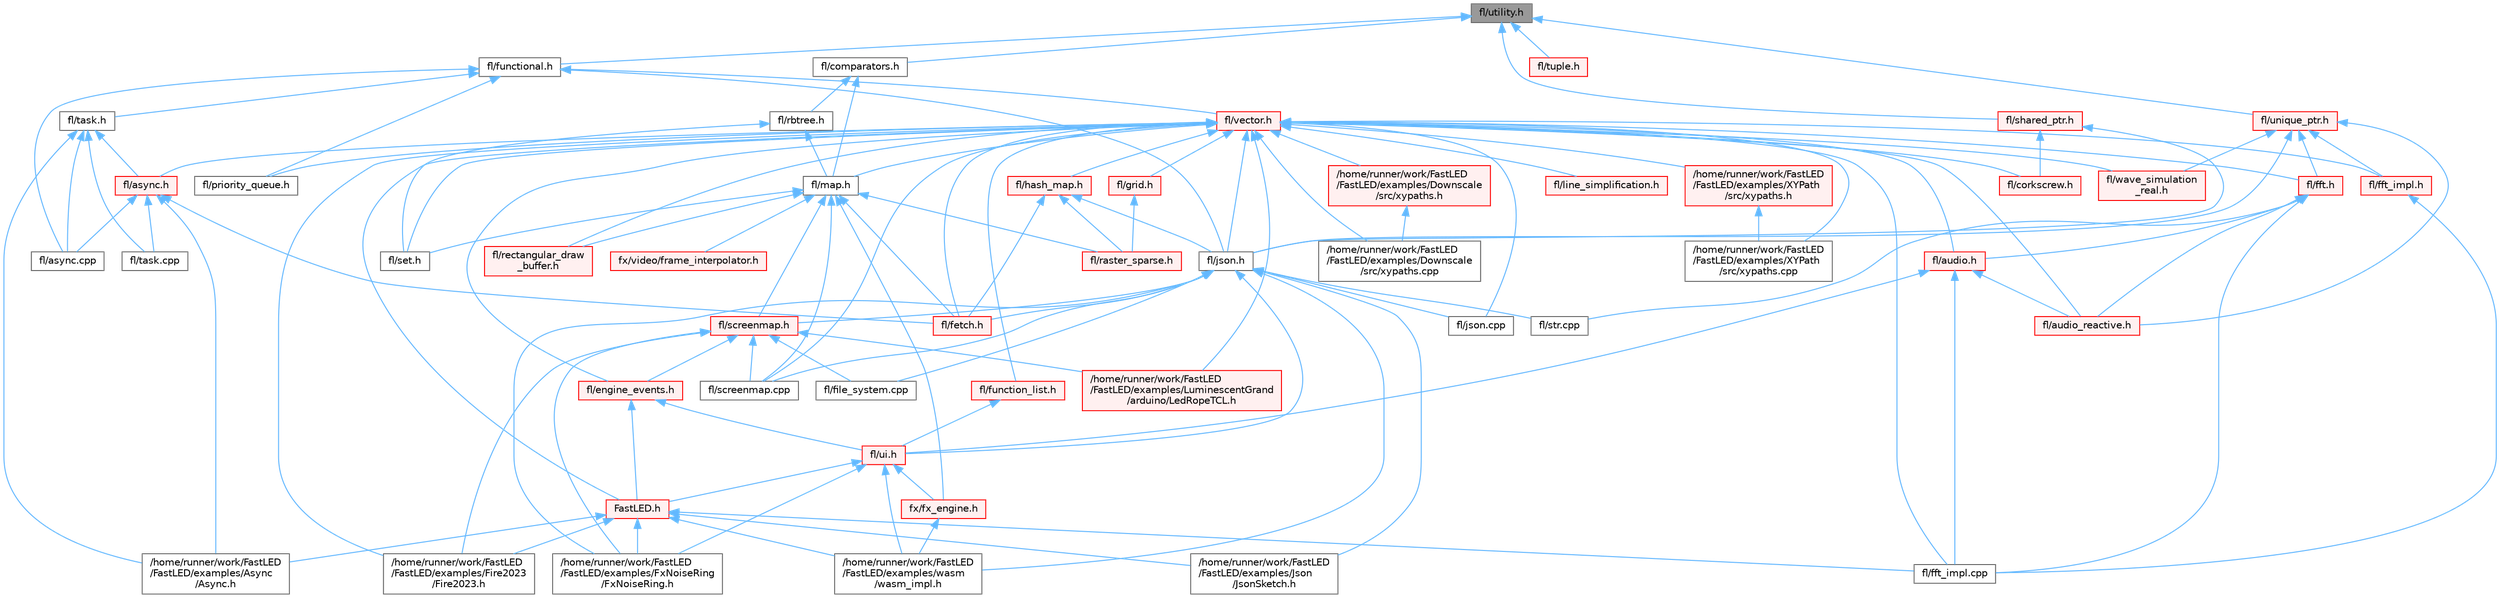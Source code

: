 digraph "fl/utility.h"
{
 // INTERACTIVE_SVG=YES
 // LATEX_PDF_SIZE
  bgcolor="transparent";
  edge [fontname=Helvetica,fontsize=10,labelfontname=Helvetica,labelfontsize=10];
  node [fontname=Helvetica,fontsize=10,shape=box,height=0.2,width=0.4];
  Node1 [id="Node000001",label="fl/utility.h",height=0.2,width=0.4,color="gray40", fillcolor="grey60", style="filled", fontcolor="black",tooltip=" "];
  Node1 -> Node2 [id="edge1_Node000001_Node000002",dir="back",color="steelblue1",style="solid",tooltip=" "];
  Node2 [id="Node000002",label="fl/comparators.h",height=0.2,width=0.4,color="grey40", fillcolor="white", style="filled",URL="$dc/d7e/comparators_8h.html",tooltip=" "];
  Node2 -> Node3 [id="edge2_Node000002_Node000003",dir="back",color="steelblue1",style="solid",tooltip=" "];
  Node3 [id="Node000003",label="fl/map.h",height=0.2,width=0.4,color="grey40", fillcolor="white", style="filled",URL="$dc/db7/map_8h.html",tooltip=" "];
  Node3 -> Node4 [id="edge3_Node000003_Node000004",dir="back",color="steelblue1",style="solid",tooltip=" "];
  Node4 [id="Node000004",label="fl/fetch.h",height=0.2,width=0.4,color="red", fillcolor="#FFF0F0", style="filled",URL="$d6/d6a/fetch_8h.html",tooltip="Unified HTTP fetch API for FastLED (cross-platform)"];
  Node3 -> Node7 [id="edge4_Node000003_Node000007",dir="back",color="steelblue1",style="solid",tooltip=" "];
  Node7 [id="Node000007",label="fl/raster_sparse.h",height=0.2,width=0.4,color="red", fillcolor="#FFF0F0", style="filled",URL="$d4/df9/raster__sparse_8h.html",tooltip=" "];
  Node3 -> Node22 [id="edge5_Node000003_Node000022",dir="back",color="steelblue1",style="solid",tooltip=" "];
  Node22 [id="Node000022",label="fl/rectangular_draw\l_buffer.h",height=0.2,width=0.4,color="red", fillcolor="#FFF0F0", style="filled",URL="$d9/df3/rectangular__draw__buffer_8h.html",tooltip=" "];
  Node3 -> Node24 [id="edge6_Node000003_Node000024",dir="back",color="steelblue1",style="solid",tooltip=" "];
  Node24 [id="Node000024",label="fl/screenmap.cpp",height=0.2,width=0.4,color="grey40", fillcolor="white", style="filled",URL="$d9/d6f/screenmap_8cpp.html",tooltip=" "];
  Node3 -> Node25 [id="edge7_Node000003_Node000025",dir="back",color="steelblue1",style="solid",tooltip=" "];
  Node25 [id="Node000025",label="fl/screenmap.h",height=0.2,width=0.4,color="red", fillcolor="#FFF0F0", style="filled",URL="$d7/d97/screenmap_8h.html",tooltip=" "];
  Node25 -> Node29 [id="edge8_Node000025_Node000029",dir="back",color="steelblue1",style="solid",tooltip=" "];
  Node29 [id="Node000029",label="/home/runner/work/FastLED\l/FastLED/examples/Fire2023\l/Fire2023.h",height=0.2,width=0.4,color="grey40", fillcolor="white", style="filled",URL="$de/d71/_fire2023_8h.html",tooltip=" "];
  Node25 -> Node33 [id="edge9_Node000025_Node000033",dir="back",color="steelblue1",style="solid",tooltip=" "];
  Node33 [id="Node000033",label="/home/runner/work/FastLED\l/FastLED/examples/FxNoiseRing\l/FxNoiseRing.h",height=0.2,width=0.4,color="grey40", fillcolor="white", style="filled",URL="$d5/d77/_fx_noise_ring_8h.html",tooltip=" "];
  Node25 -> Node36 [id="edge10_Node000025_Node000036",dir="back",color="steelblue1",style="solid",tooltip=" "];
  Node36 [id="Node000036",label="/home/runner/work/FastLED\l/FastLED/examples/LuminescentGrand\l/arduino/LedRopeTCL.h",height=0.2,width=0.4,color="red", fillcolor="#FFF0F0", style="filled",URL="$d9/d7e/_led_rope_t_c_l_8h.html",tooltip=" "];
  Node25 -> Node175 [id="edge11_Node000025_Node000175",dir="back",color="steelblue1",style="solid",tooltip=" "];
  Node175 [id="Node000175",label="fl/engine_events.h",height=0.2,width=0.4,color="red", fillcolor="#FFF0F0", style="filled",URL="$db/dc0/engine__events_8h.html",tooltip=" "];
  Node175 -> Node42 [id="edge12_Node000175_Node000042",dir="back",color="steelblue1",style="solid",tooltip=" "];
  Node42 [id="Node000042",label="FastLED.h",height=0.2,width=0.4,color="red", fillcolor="#FFF0F0", style="filled",URL="$db/d97/_fast_l_e_d_8h.html",tooltip="central include file for FastLED, defines the CFastLED class/object"];
  Node42 -> Node49 [id="edge13_Node000042_Node000049",dir="back",color="steelblue1",style="solid",tooltip=" "];
  Node49 [id="Node000049",label="/home/runner/work/FastLED\l/FastLED/examples/Async\l/Async.h",height=0.2,width=0.4,color="grey40", fillcolor="white", style="filled",URL="$d5/d1b/examples_2_async_2async_8h.html",tooltip=" "];
  Node42 -> Node29 [id="edge14_Node000042_Node000029",dir="back",color="steelblue1",style="solid",tooltip=" "];
  Node42 -> Node33 [id="edge15_Node000042_Node000033",dir="back",color="steelblue1",style="solid",tooltip=" "];
  Node42 -> Node89 [id="edge16_Node000042_Node000089",dir="back",color="steelblue1",style="solid",tooltip=" "];
  Node89 [id="Node000089",label="/home/runner/work/FastLED\l/FastLED/examples/Json\l/JsonSketch.h",height=0.2,width=0.4,color="grey40", fillcolor="white", style="filled",URL="$d0/dd3/_json_sketch_8h.html",tooltip=" "];
  Node42 -> Node121 [id="edge17_Node000042_Node000121",dir="back",color="steelblue1",style="solid",tooltip=" "];
  Node121 [id="Node000121",label="/home/runner/work/FastLED\l/FastLED/examples/wasm\l/wasm_impl.h",height=0.2,width=0.4,color="grey40", fillcolor="white", style="filled",URL="$da/d40/wasm__impl_8h.html",tooltip=" "];
  Node42 -> Node139 [id="edge18_Node000042_Node000139",dir="back",color="steelblue1",style="solid",tooltip=" "];
  Node139 [id="Node000139",label="fl/fft_impl.cpp",height=0.2,width=0.4,color="grey40", fillcolor="white", style="filled",URL="$d1/dff/fft__impl_8cpp.html",tooltip=" "];
  Node175 -> Node177 [id="edge19_Node000175_Node000177",dir="back",color="steelblue1",style="solid",tooltip=" "];
  Node177 [id="Node000177",label="fl/ui.h",height=0.2,width=0.4,color="red", fillcolor="#FFF0F0", style="filled",URL="$d9/d3b/ui_8h.html",tooltip=" "];
  Node177 -> Node33 [id="edge20_Node000177_Node000033",dir="back",color="steelblue1",style="solid",tooltip=" "];
  Node177 -> Node121 [id="edge21_Node000177_Node000121",dir="back",color="steelblue1",style="solid",tooltip=" "];
  Node177 -> Node42 [id="edge22_Node000177_Node000042",dir="back",color="steelblue1",style="solid",tooltip=" "];
  Node177 -> Node181 [id="edge23_Node000177_Node000181",dir="back",color="steelblue1",style="solid",tooltip=" "];
  Node181 [id="Node000181",label="fx/fx_engine.h",height=0.2,width=0.4,color="red", fillcolor="#FFF0F0", style="filled",URL="$d9/d3c/fx__engine_8h.html",tooltip=" "];
  Node181 -> Node121 [id="edge24_Node000181_Node000121",dir="back",color="steelblue1",style="solid",tooltip=" "];
  Node25 -> Node186 [id="edge25_Node000025_Node000186",dir="back",color="steelblue1",style="solid",tooltip=" "];
  Node186 [id="Node000186",label="fl/file_system.cpp",height=0.2,width=0.4,color="grey40", fillcolor="white", style="filled",URL="$d4/d37/file__system_8cpp.html",tooltip=" "];
  Node25 -> Node24 [id="edge26_Node000025_Node000024",dir="back",color="steelblue1",style="solid",tooltip=" "];
  Node3 -> Node196 [id="edge27_Node000003_Node000196",dir="back",color="steelblue1",style="solid",tooltip=" "];
  Node196 [id="Node000196",label="fl/set.h",height=0.2,width=0.4,color="grey40", fillcolor="white", style="filled",URL="$d4/d13/set_8h.html",tooltip=" "];
  Node3 -> Node181 [id="edge28_Node000003_Node000181",dir="back",color="steelblue1",style="solid",tooltip=" "];
  Node3 -> Node191 [id="edge29_Node000003_Node000191",dir="back",color="steelblue1",style="solid",tooltip=" "];
  Node191 [id="Node000191",label="fx/video/frame_interpolator.h",height=0.2,width=0.4,color="red", fillcolor="#FFF0F0", style="filled",URL="$d3/dda/frame__interpolator_8h.html",tooltip=" "];
  Node2 -> Node197 [id="edge30_Node000002_Node000197",dir="back",color="steelblue1",style="solid",tooltip=" "];
  Node197 [id="Node000197",label="fl/rbtree.h",height=0.2,width=0.4,color="grey40", fillcolor="white", style="filled",URL="$d5/ddf/rbtree_8h.html",tooltip=" "];
  Node197 -> Node3 [id="edge31_Node000197_Node000003",dir="back",color="steelblue1",style="solid",tooltip=" "];
  Node197 -> Node196 [id="edge32_Node000197_Node000196",dir="back",color="steelblue1",style="solid",tooltip=" "];
  Node1 -> Node198 [id="edge33_Node000001_Node000198",dir="back",color="steelblue1",style="solid",tooltip=" "];
  Node198 [id="Node000198",label="fl/functional.h",height=0.2,width=0.4,color="grey40", fillcolor="white", style="filled",URL="$d8/dea/functional_8h.html",tooltip=" "];
  Node198 -> Node199 [id="edge34_Node000198_Node000199",dir="back",color="steelblue1",style="solid",tooltip=" "];
  Node199 [id="Node000199",label="fl/async.cpp",height=0.2,width=0.4,color="grey40", fillcolor="white", style="filled",URL="$d0/d95/async_8cpp.html",tooltip=" "];
  Node198 -> Node200 [id="edge35_Node000198_Node000200",dir="back",color="steelblue1",style="solid",tooltip=" "];
  Node200 [id="Node000200",label="fl/json.h",height=0.2,width=0.4,color="grey40", fillcolor="white", style="filled",URL="$d7/d91/fl_2json_8h.html",tooltip="FastLED's Elegant JSON Library: fl::Json"];
  Node200 -> Node33 [id="edge36_Node000200_Node000033",dir="back",color="steelblue1",style="solid",tooltip=" "];
  Node200 -> Node89 [id="edge37_Node000200_Node000089",dir="back",color="steelblue1",style="solid",tooltip=" "];
  Node200 -> Node121 [id="edge38_Node000200_Node000121",dir="back",color="steelblue1",style="solid",tooltip=" "];
  Node200 -> Node4 [id="edge39_Node000200_Node000004",dir="back",color="steelblue1",style="solid",tooltip=" "];
  Node200 -> Node186 [id="edge40_Node000200_Node000186",dir="back",color="steelblue1",style="solid",tooltip=" "];
  Node200 -> Node201 [id="edge41_Node000200_Node000201",dir="back",color="steelblue1",style="solid",tooltip=" "];
  Node201 [id="Node000201",label="fl/json.cpp",height=0.2,width=0.4,color="grey40", fillcolor="white", style="filled",URL="$dd/d55/json_8cpp.html",tooltip=" "];
  Node200 -> Node24 [id="edge42_Node000200_Node000024",dir="back",color="steelblue1",style="solid",tooltip=" "];
  Node200 -> Node25 [id="edge43_Node000200_Node000025",dir="back",color="steelblue1",style="solid",tooltip=" "];
  Node200 -> Node202 [id="edge44_Node000200_Node000202",dir="back",color="steelblue1",style="solid",tooltip=" "];
  Node202 [id="Node000202",label="fl/str.cpp",height=0.2,width=0.4,color="grey40", fillcolor="white", style="filled",URL="$d1/d1f/str_8cpp.html",tooltip=" "];
  Node200 -> Node177 [id="edge45_Node000200_Node000177",dir="back",color="steelblue1",style="solid",tooltip=" "];
  Node198 -> Node203 [id="edge46_Node000198_Node000203",dir="back",color="steelblue1",style="solid",tooltip=" "];
  Node203 [id="Node000203",label="fl/priority_queue.h",height=0.2,width=0.4,color="grey40", fillcolor="white", style="filled",URL="$d4/da1/priority__queue_8h.html",tooltip=" "];
  Node198 -> Node204 [id="edge47_Node000198_Node000204",dir="back",color="steelblue1",style="solid",tooltip=" "];
  Node204 [id="Node000204",label="fl/task.h",height=0.2,width=0.4,color="grey40", fillcolor="white", style="filled",URL="$db/da4/task_8h.html",tooltip=" "];
  Node204 -> Node49 [id="edge48_Node000204_Node000049",dir="back",color="steelblue1",style="solid",tooltip=" "];
  Node204 -> Node199 [id="edge49_Node000204_Node000199",dir="back",color="steelblue1",style="solid",tooltip=" "];
  Node204 -> Node205 [id="edge50_Node000204_Node000205",dir="back",color="steelblue1",style="solid",tooltip=" "];
  Node205 [id="Node000205",label="fl/async.h",height=0.2,width=0.4,color="red", fillcolor="#FFF0F0", style="filled",URL="$df/d4c/src_2fl_2async_8h.html",tooltip="Generic asynchronous task management for FastLED."];
  Node205 -> Node49 [id="edge51_Node000205_Node000049",dir="back",color="steelblue1",style="solid",tooltip=" "];
  Node205 -> Node199 [id="edge52_Node000205_Node000199",dir="back",color="steelblue1",style="solid",tooltip=" "];
  Node205 -> Node4 [id="edge53_Node000205_Node000004",dir="back",color="steelblue1",style="solid",tooltip=" "];
  Node205 -> Node206 [id="edge54_Node000205_Node000206",dir="back",color="steelblue1",style="solid",tooltip=" "];
  Node206 [id="Node000206",label="fl/task.cpp",height=0.2,width=0.4,color="grey40", fillcolor="white", style="filled",URL="$d9/d9c/task_8cpp.html",tooltip=" "];
  Node204 -> Node206 [id="edge55_Node000204_Node000206",dir="back",color="steelblue1",style="solid",tooltip=" "];
  Node198 -> Node207 [id="edge56_Node000198_Node000207",dir="back",color="steelblue1",style="solid",tooltip=" "];
  Node207 [id="Node000207",label="fl/vector.h",height=0.2,width=0.4,color="red", fillcolor="#FFF0F0", style="filled",URL="$d6/d68/vector_8h.html",tooltip=" "];
  Node207 -> Node208 [id="edge57_Node000207_Node000208",dir="back",color="steelblue1",style="solid",tooltip=" "];
  Node208 [id="Node000208",label="/home/runner/work/FastLED\l/FastLED/examples/Downscale\l/src/xypaths.cpp",height=0.2,width=0.4,color="grey40", fillcolor="white", style="filled",URL="$dd/d96/_downscale_2src_2xypaths_8cpp.html",tooltip=" "];
  Node207 -> Node209 [id="edge58_Node000207_Node000209",dir="back",color="steelblue1",style="solid",tooltip=" "];
  Node209 [id="Node000209",label="/home/runner/work/FastLED\l/FastLED/examples/Downscale\l/src/xypaths.h",height=0.2,width=0.4,color="red", fillcolor="#FFF0F0", style="filled",URL="$de/d75/_downscale_2src_2xypaths_8h.html",tooltip=" "];
  Node209 -> Node208 [id="edge59_Node000209_Node000208",dir="back",color="steelblue1",style="solid",tooltip=" "];
  Node207 -> Node29 [id="edge60_Node000207_Node000029",dir="back",color="steelblue1",style="solid",tooltip=" "];
  Node207 -> Node36 [id="edge61_Node000207_Node000036",dir="back",color="steelblue1",style="solid",tooltip=" "];
  Node207 -> Node210 [id="edge62_Node000207_Node000210",dir="back",color="steelblue1",style="solid",tooltip=" "];
  Node210 [id="Node000210",label="/home/runner/work/FastLED\l/FastLED/examples/XYPath\l/src/xypaths.cpp",height=0.2,width=0.4,color="grey40", fillcolor="white", style="filled",URL="$d8/d55/_x_y_path_2src_2xypaths_8cpp.html",tooltip=" "];
  Node207 -> Node211 [id="edge63_Node000207_Node000211",dir="back",color="steelblue1",style="solid",tooltip=" "];
  Node211 [id="Node000211",label="/home/runner/work/FastLED\l/FastLED/examples/XYPath\l/src/xypaths.h",height=0.2,width=0.4,color="red", fillcolor="#FFF0F0", style="filled",URL="$d7/d5e/_x_y_path_2src_2xypaths_8h.html",tooltip=" "];
  Node211 -> Node210 [id="edge64_Node000211_Node000210",dir="back",color="steelblue1",style="solid",tooltip=" "];
  Node207 -> Node42 [id="edge65_Node000207_Node000042",dir="back",color="steelblue1",style="solid",tooltip=" "];
  Node207 -> Node205 [id="edge66_Node000207_Node000205",dir="back",color="steelblue1",style="solid",tooltip=" "];
  Node207 -> Node212 [id="edge67_Node000207_Node000212",dir="back",color="steelblue1",style="solid",tooltip=" "];
  Node212 [id="Node000212",label="fl/audio.h",height=0.2,width=0.4,color="red", fillcolor="#FFF0F0", style="filled",URL="$da/d09/audio_8h.html",tooltip=" "];
  Node212 -> Node214 [id="edge68_Node000212_Node000214",dir="back",color="steelblue1",style="solid",tooltip=" "];
  Node214 [id="Node000214",label="fl/audio_reactive.h",height=0.2,width=0.4,color="red", fillcolor="#FFF0F0", style="filled",URL="$d1/d9a/audio__reactive_8h.html",tooltip=" "];
  Node212 -> Node139 [id="edge69_Node000212_Node000139",dir="back",color="steelblue1",style="solid",tooltip=" "];
  Node212 -> Node177 [id="edge70_Node000212_Node000177",dir="back",color="steelblue1",style="solid",tooltip=" "];
  Node207 -> Node214 [id="edge71_Node000207_Node000214",dir="back",color="steelblue1",style="solid",tooltip=" "];
  Node207 -> Node217 [id="edge72_Node000207_Node000217",dir="back",color="steelblue1",style="solid",tooltip=" "];
  Node217 [id="Node000217",label="fl/corkscrew.h",height=0.2,width=0.4,color="red", fillcolor="#FFF0F0", style="filled",URL="$d1/dd4/src_2fl_2corkscrew_8h.html",tooltip="Corkscrew LED strip projection and rendering."];
  Node207 -> Node175 [id="edge73_Node000207_Node000175",dir="back",color="steelblue1",style="solid",tooltip=" "];
  Node207 -> Node4 [id="edge74_Node000207_Node000004",dir="back",color="steelblue1",style="solid",tooltip=" "];
  Node207 -> Node218 [id="edge75_Node000207_Node000218",dir="back",color="steelblue1",style="solid",tooltip=" "];
  Node218 [id="Node000218",label="fl/fft.h",height=0.2,width=0.4,color="red", fillcolor="#FFF0F0", style="filled",URL="$d7/d76/fft_8h.html",tooltip=" "];
  Node218 -> Node212 [id="edge76_Node000218_Node000212",dir="back",color="steelblue1",style="solid",tooltip=" "];
  Node218 -> Node214 [id="edge77_Node000218_Node000214",dir="back",color="steelblue1",style="solid",tooltip=" "];
  Node218 -> Node139 [id="edge78_Node000218_Node000139",dir="back",color="steelblue1",style="solid",tooltip=" "];
  Node218 -> Node202 [id="edge79_Node000218_Node000202",dir="back",color="steelblue1",style="solid",tooltip=" "];
  Node207 -> Node139 [id="edge80_Node000207_Node000139",dir="back",color="steelblue1",style="solid",tooltip=" "];
  Node207 -> Node221 [id="edge81_Node000207_Node000221",dir="back",color="steelblue1",style="solid",tooltip=" "];
  Node221 [id="Node000221",label="fl/fft_impl.h",height=0.2,width=0.4,color="red", fillcolor="#FFF0F0", style="filled",URL="$df/d73/fft__impl_8h.html",tooltip=" "];
  Node221 -> Node139 [id="edge82_Node000221_Node000139",dir="back",color="steelblue1",style="solid",tooltip=" "];
  Node207 -> Node222 [id="edge83_Node000207_Node000222",dir="back",color="steelblue1",style="solid",tooltip=" "];
  Node222 [id="Node000222",label="fl/function_list.h",height=0.2,width=0.4,color="red", fillcolor="#FFF0F0", style="filled",URL="$d0/d64/function__list_8h.html",tooltip=" "];
  Node222 -> Node177 [id="edge84_Node000222_Node000177",dir="back",color="steelblue1",style="solid",tooltip=" "];
  Node207 -> Node223 [id="edge85_Node000207_Node000223",dir="back",color="steelblue1",style="solid",tooltip=" "];
  Node223 [id="Node000223",label="fl/grid.h",height=0.2,width=0.4,color="red", fillcolor="#FFF0F0", style="filled",URL="$da/d15/grid_8h.html",tooltip=" "];
  Node223 -> Node7 [id="edge86_Node000223_Node000007",dir="back",color="steelblue1",style="solid",tooltip=" "];
  Node207 -> Node226 [id="edge87_Node000207_Node000226",dir="back",color="steelblue1",style="solid",tooltip=" "];
  Node226 [id="Node000226",label="fl/hash_map.h",height=0.2,width=0.4,color="red", fillcolor="#FFF0F0", style="filled",URL="$d6/d13/hash__map_8h.html",tooltip=" "];
  Node226 -> Node4 [id="edge88_Node000226_Node000004",dir="back",color="steelblue1",style="solid",tooltip=" "];
  Node226 -> Node200 [id="edge89_Node000226_Node000200",dir="back",color="steelblue1",style="solid",tooltip=" "];
  Node226 -> Node7 [id="edge90_Node000226_Node000007",dir="back",color="steelblue1",style="solid",tooltip=" "];
  Node207 -> Node201 [id="edge91_Node000207_Node000201",dir="back",color="steelblue1",style="solid",tooltip=" "];
  Node207 -> Node200 [id="edge92_Node000207_Node000200",dir="back",color="steelblue1",style="solid",tooltip=" "];
  Node207 -> Node232 [id="edge93_Node000207_Node000232",dir="back",color="steelblue1",style="solid",tooltip=" "];
  Node232 [id="Node000232",label="fl/line_simplification.h",height=0.2,width=0.4,color="red", fillcolor="#FFF0F0", style="filled",URL="$d8/da7/line__simplification_8h.html",tooltip=" "];
  Node207 -> Node3 [id="edge94_Node000207_Node000003",dir="back",color="steelblue1",style="solid",tooltip=" "];
  Node207 -> Node203 [id="edge95_Node000207_Node000203",dir="back",color="steelblue1",style="solid",tooltip=" "];
  Node207 -> Node22 [id="edge96_Node000207_Node000022",dir="back",color="steelblue1",style="solid",tooltip=" "];
  Node207 -> Node24 [id="edge97_Node000207_Node000024",dir="back",color="steelblue1",style="solid",tooltip=" "];
  Node207 -> Node196 [id="edge98_Node000207_Node000196",dir="back",color="steelblue1",style="solid",tooltip=" "];
  Node207 -> Node274 [id="edge99_Node000207_Node000274",dir="back",color="steelblue1",style="solid",tooltip=" "];
  Node274 [id="Node000274",label="fl/wave_simulation\l_real.h",height=0.2,width=0.4,color="red", fillcolor="#FFF0F0", style="filled",URL="$dd/d8e/wave__simulation__real_8h.html",tooltip=" "];
  Node1 -> Node344 [id="edge100_Node000001_Node000344",dir="back",color="steelblue1",style="solid",tooltip=" "];
  Node344 [id="Node000344",label="fl/shared_ptr.h",height=0.2,width=0.4,color="red", fillcolor="#FFF0F0", style="filled",URL="$df/d6a/shared__ptr_8h.html",tooltip=" "];
  Node344 -> Node217 [id="edge101_Node000344_Node000217",dir="back",color="steelblue1",style="solid",tooltip=" "];
  Node344 -> Node200 [id="edge102_Node000344_Node000200",dir="back",color="steelblue1",style="solid",tooltip=" "];
  Node1 -> Node364 [id="edge103_Node000001_Node000364",dir="back",color="steelblue1",style="solid",tooltip=" "];
  Node364 [id="Node000364",label="fl/tuple.h",height=0.2,width=0.4,color="red", fillcolor="#FFF0F0", style="filled",URL="$d2/d20/tuple_8h.html",tooltip=" "];
  Node1 -> Node367 [id="edge104_Node000001_Node000367",dir="back",color="steelblue1",style="solid",tooltip=" "];
  Node367 [id="Node000367",label="fl/unique_ptr.h",height=0.2,width=0.4,color="red", fillcolor="#FFF0F0", style="filled",URL="$da/d4b/unique__ptr_8h.html",tooltip=" "];
  Node367 -> Node214 [id="edge105_Node000367_Node000214",dir="back",color="steelblue1",style="solid",tooltip=" "];
  Node367 -> Node218 [id="edge106_Node000367_Node000218",dir="back",color="steelblue1",style="solid",tooltip=" "];
  Node367 -> Node221 [id="edge107_Node000367_Node000221",dir="back",color="steelblue1",style="solid",tooltip=" "];
  Node367 -> Node200 [id="edge108_Node000367_Node000200",dir="back",color="steelblue1",style="solid",tooltip=" "];
  Node367 -> Node274 [id="edge109_Node000367_Node000274",dir="back",color="steelblue1",style="solid",tooltip=" "];
}
